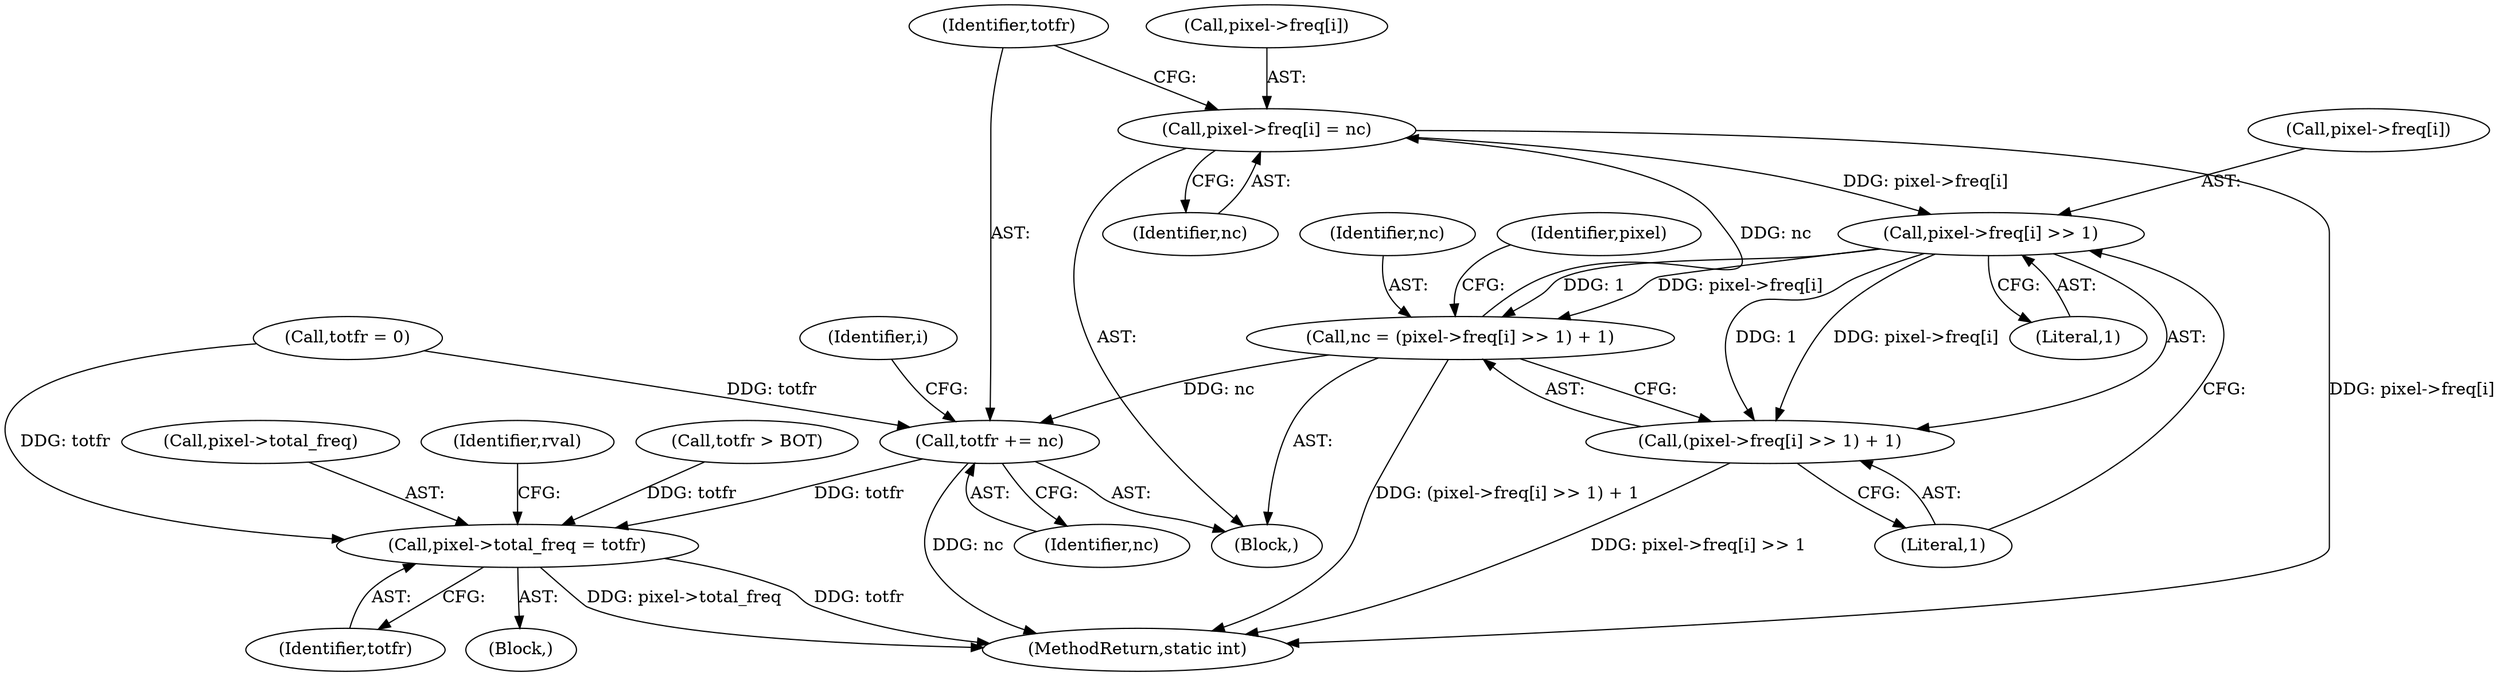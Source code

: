 digraph "0_FFmpeg_2171dfae8c065878a2e130390eb78cf2947a5b69@array" {
"1000289" [label="(Call,pixel->freq[i] = nc)"];
"1000278" [label="(Call,nc = (pixel->freq[i] >> 1) + 1)"];
"1000281" [label="(Call,pixel->freq[i] >> 1)"];
"1000289" [label="(Call,pixel->freq[i] = nc)"];
"1000296" [label="(Call,totfr += nc)"];
"1000344" [label="(Call,pixel->total_freq = totfr)"];
"1000280" [label="(Call,(pixel->freq[i] >> 1) + 1)"];
"1000288" [label="(Literal,1)"];
"1000289" [label="(Call,pixel->freq[i] = nc)"];
"1000359" [label="(MethodReturn,static int)"];
"1000280" [label="(Call,(pixel->freq[i] >> 1) + 1)"];
"1000275" [label="(Identifier,i)"];
"1000279" [label="(Identifier,nc)"];
"1000348" [label="(Identifier,totfr)"];
"1000295" [label="(Identifier,nc)"];
"1000296" [label="(Call,totfr += nc)"];
"1000264" [label="(Call,totfr = 0)"];
"1000292" [label="(Identifier,pixel)"];
"1000105" [label="(Block,)"];
"1000344" [label="(Call,pixel->total_freq = totfr)"];
"1000281" [label="(Call,pixel->freq[i] >> 1)"];
"1000345" [label="(Call,pixel->total_freq)"];
"1000290" [label="(Call,pixel->freq[i])"];
"1000351" [label="(Identifier,rval)"];
"1000260" [label="(Call,totfr > BOT)"];
"1000282" [label="(Call,pixel->freq[i])"];
"1000298" [label="(Identifier,nc)"];
"1000297" [label="(Identifier,totfr)"];
"1000287" [label="(Literal,1)"];
"1000278" [label="(Call,nc = (pixel->freq[i] >> 1) + 1)"];
"1000276" [label="(Block,)"];
"1000289" -> "1000276"  [label="AST: "];
"1000289" -> "1000295"  [label="CFG: "];
"1000290" -> "1000289"  [label="AST: "];
"1000295" -> "1000289"  [label="AST: "];
"1000297" -> "1000289"  [label="CFG: "];
"1000289" -> "1000359"  [label="DDG: pixel->freq[i]"];
"1000289" -> "1000281"  [label="DDG: pixel->freq[i]"];
"1000278" -> "1000289"  [label="DDG: nc"];
"1000278" -> "1000276"  [label="AST: "];
"1000278" -> "1000280"  [label="CFG: "];
"1000279" -> "1000278"  [label="AST: "];
"1000280" -> "1000278"  [label="AST: "];
"1000292" -> "1000278"  [label="CFG: "];
"1000278" -> "1000359"  [label="DDG: (pixel->freq[i] >> 1) + 1"];
"1000281" -> "1000278"  [label="DDG: pixel->freq[i]"];
"1000281" -> "1000278"  [label="DDG: 1"];
"1000278" -> "1000296"  [label="DDG: nc"];
"1000281" -> "1000280"  [label="AST: "];
"1000281" -> "1000287"  [label="CFG: "];
"1000282" -> "1000281"  [label="AST: "];
"1000287" -> "1000281"  [label="AST: "];
"1000288" -> "1000281"  [label="CFG: "];
"1000281" -> "1000280"  [label="DDG: pixel->freq[i]"];
"1000281" -> "1000280"  [label="DDG: 1"];
"1000296" -> "1000276"  [label="AST: "];
"1000296" -> "1000298"  [label="CFG: "];
"1000297" -> "1000296"  [label="AST: "];
"1000298" -> "1000296"  [label="AST: "];
"1000275" -> "1000296"  [label="CFG: "];
"1000296" -> "1000359"  [label="DDG: nc"];
"1000264" -> "1000296"  [label="DDG: totfr"];
"1000296" -> "1000344"  [label="DDG: totfr"];
"1000344" -> "1000105"  [label="AST: "];
"1000344" -> "1000348"  [label="CFG: "];
"1000345" -> "1000344"  [label="AST: "];
"1000348" -> "1000344"  [label="AST: "];
"1000351" -> "1000344"  [label="CFG: "];
"1000344" -> "1000359"  [label="DDG: totfr"];
"1000344" -> "1000359"  [label="DDG: pixel->total_freq"];
"1000264" -> "1000344"  [label="DDG: totfr"];
"1000260" -> "1000344"  [label="DDG: totfr"];
"1000280" -> "1000288"  [label="CFG: "];
"1000288" -> "1000280"  [label="AST: "];
"1000280" -> "1000359"  [label="DDG: pixel->freq[i] >> 1"];
}
